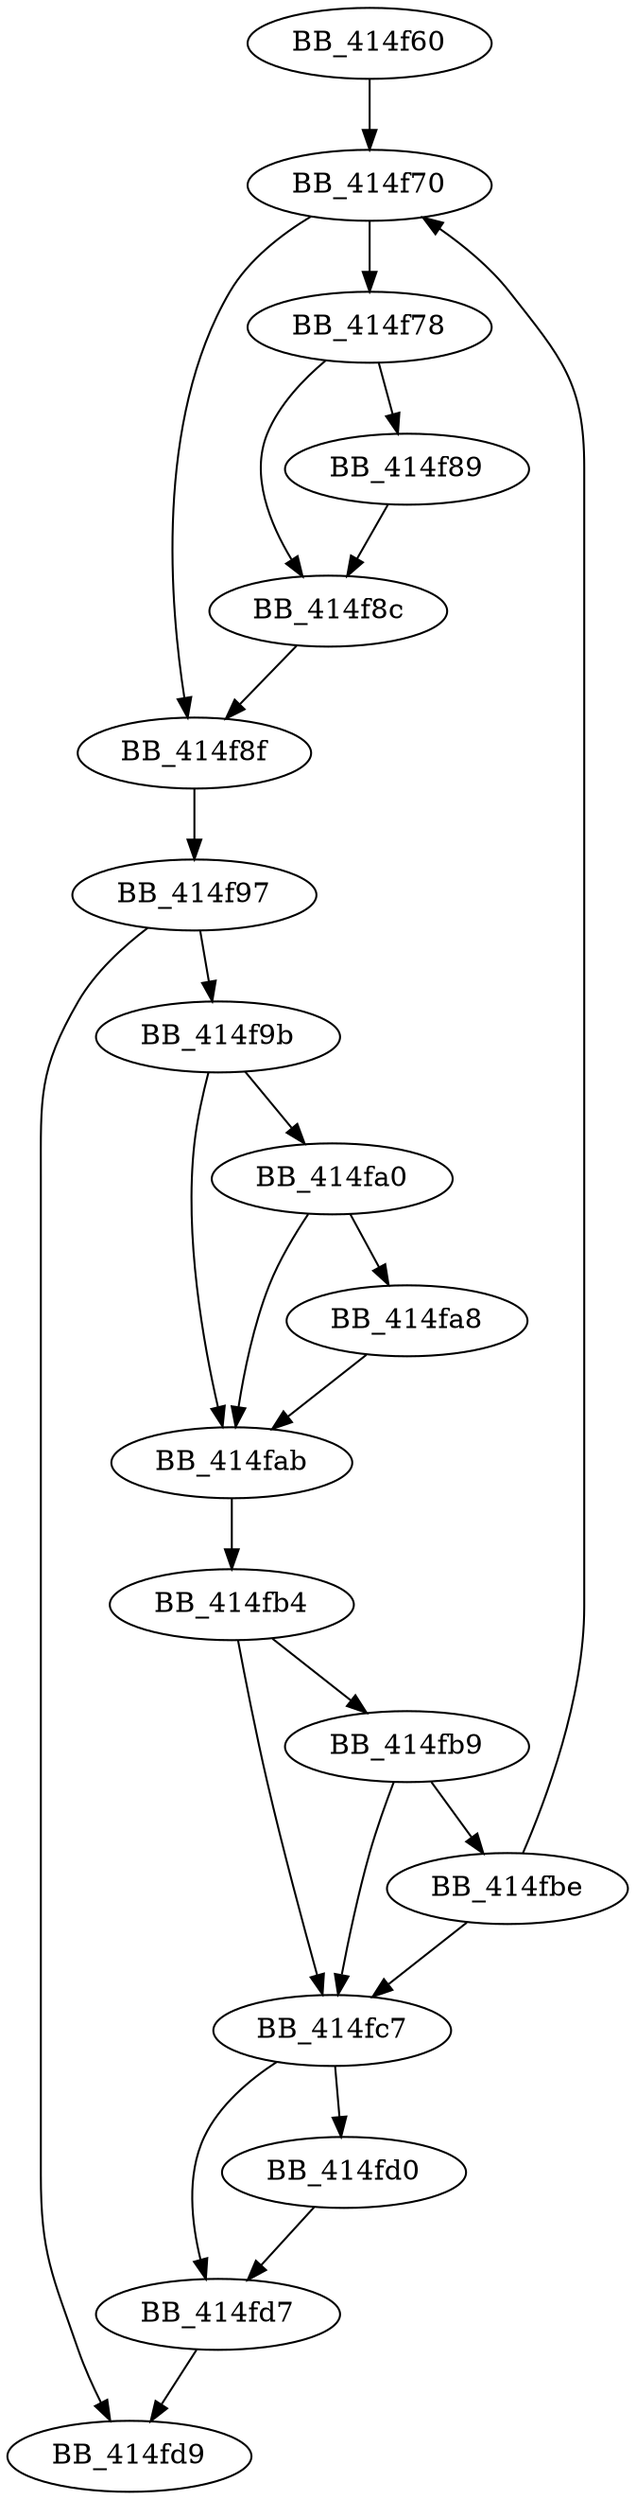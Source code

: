 DiGraph sub_414F60{
BB_414f60->BB_414f70
BB_414f70->BB_414f78
BB_414f70->BB_414f8f
BB_414f78->BB_414f89
BB_414f78->BB_414f8c
BB_414f89->BB_414f8c
BB_414f8c->BB_414f8f
BB_414f8f->BB_414f97
BB_414f97->BB_414f9b
BB_414f97->BB_414fd9
BB_414f9b->BB_414fa0
BB_414f9b->BB_414fab
BB_414fa0->BB_414fa8
BB_414fa0->BB_414fab
BB_414fa8->BB_414fab
BB_414fab->BB_414fb4
BB_414fb4->BB_414fb9
BB_414fb4->BB_414fc7
BB_414fb9->BB_414fbe
BB_414fb9->BB_414fc7
BB_414fbe->BB_414f70
BB_414fbe->BB_414fc7
BB_414fc7->BB_414fd0
BB_414fc7->BB_414fd7
BB_414fd0->BB_414fd7
BB_414fd7->BB_414fd9
}
